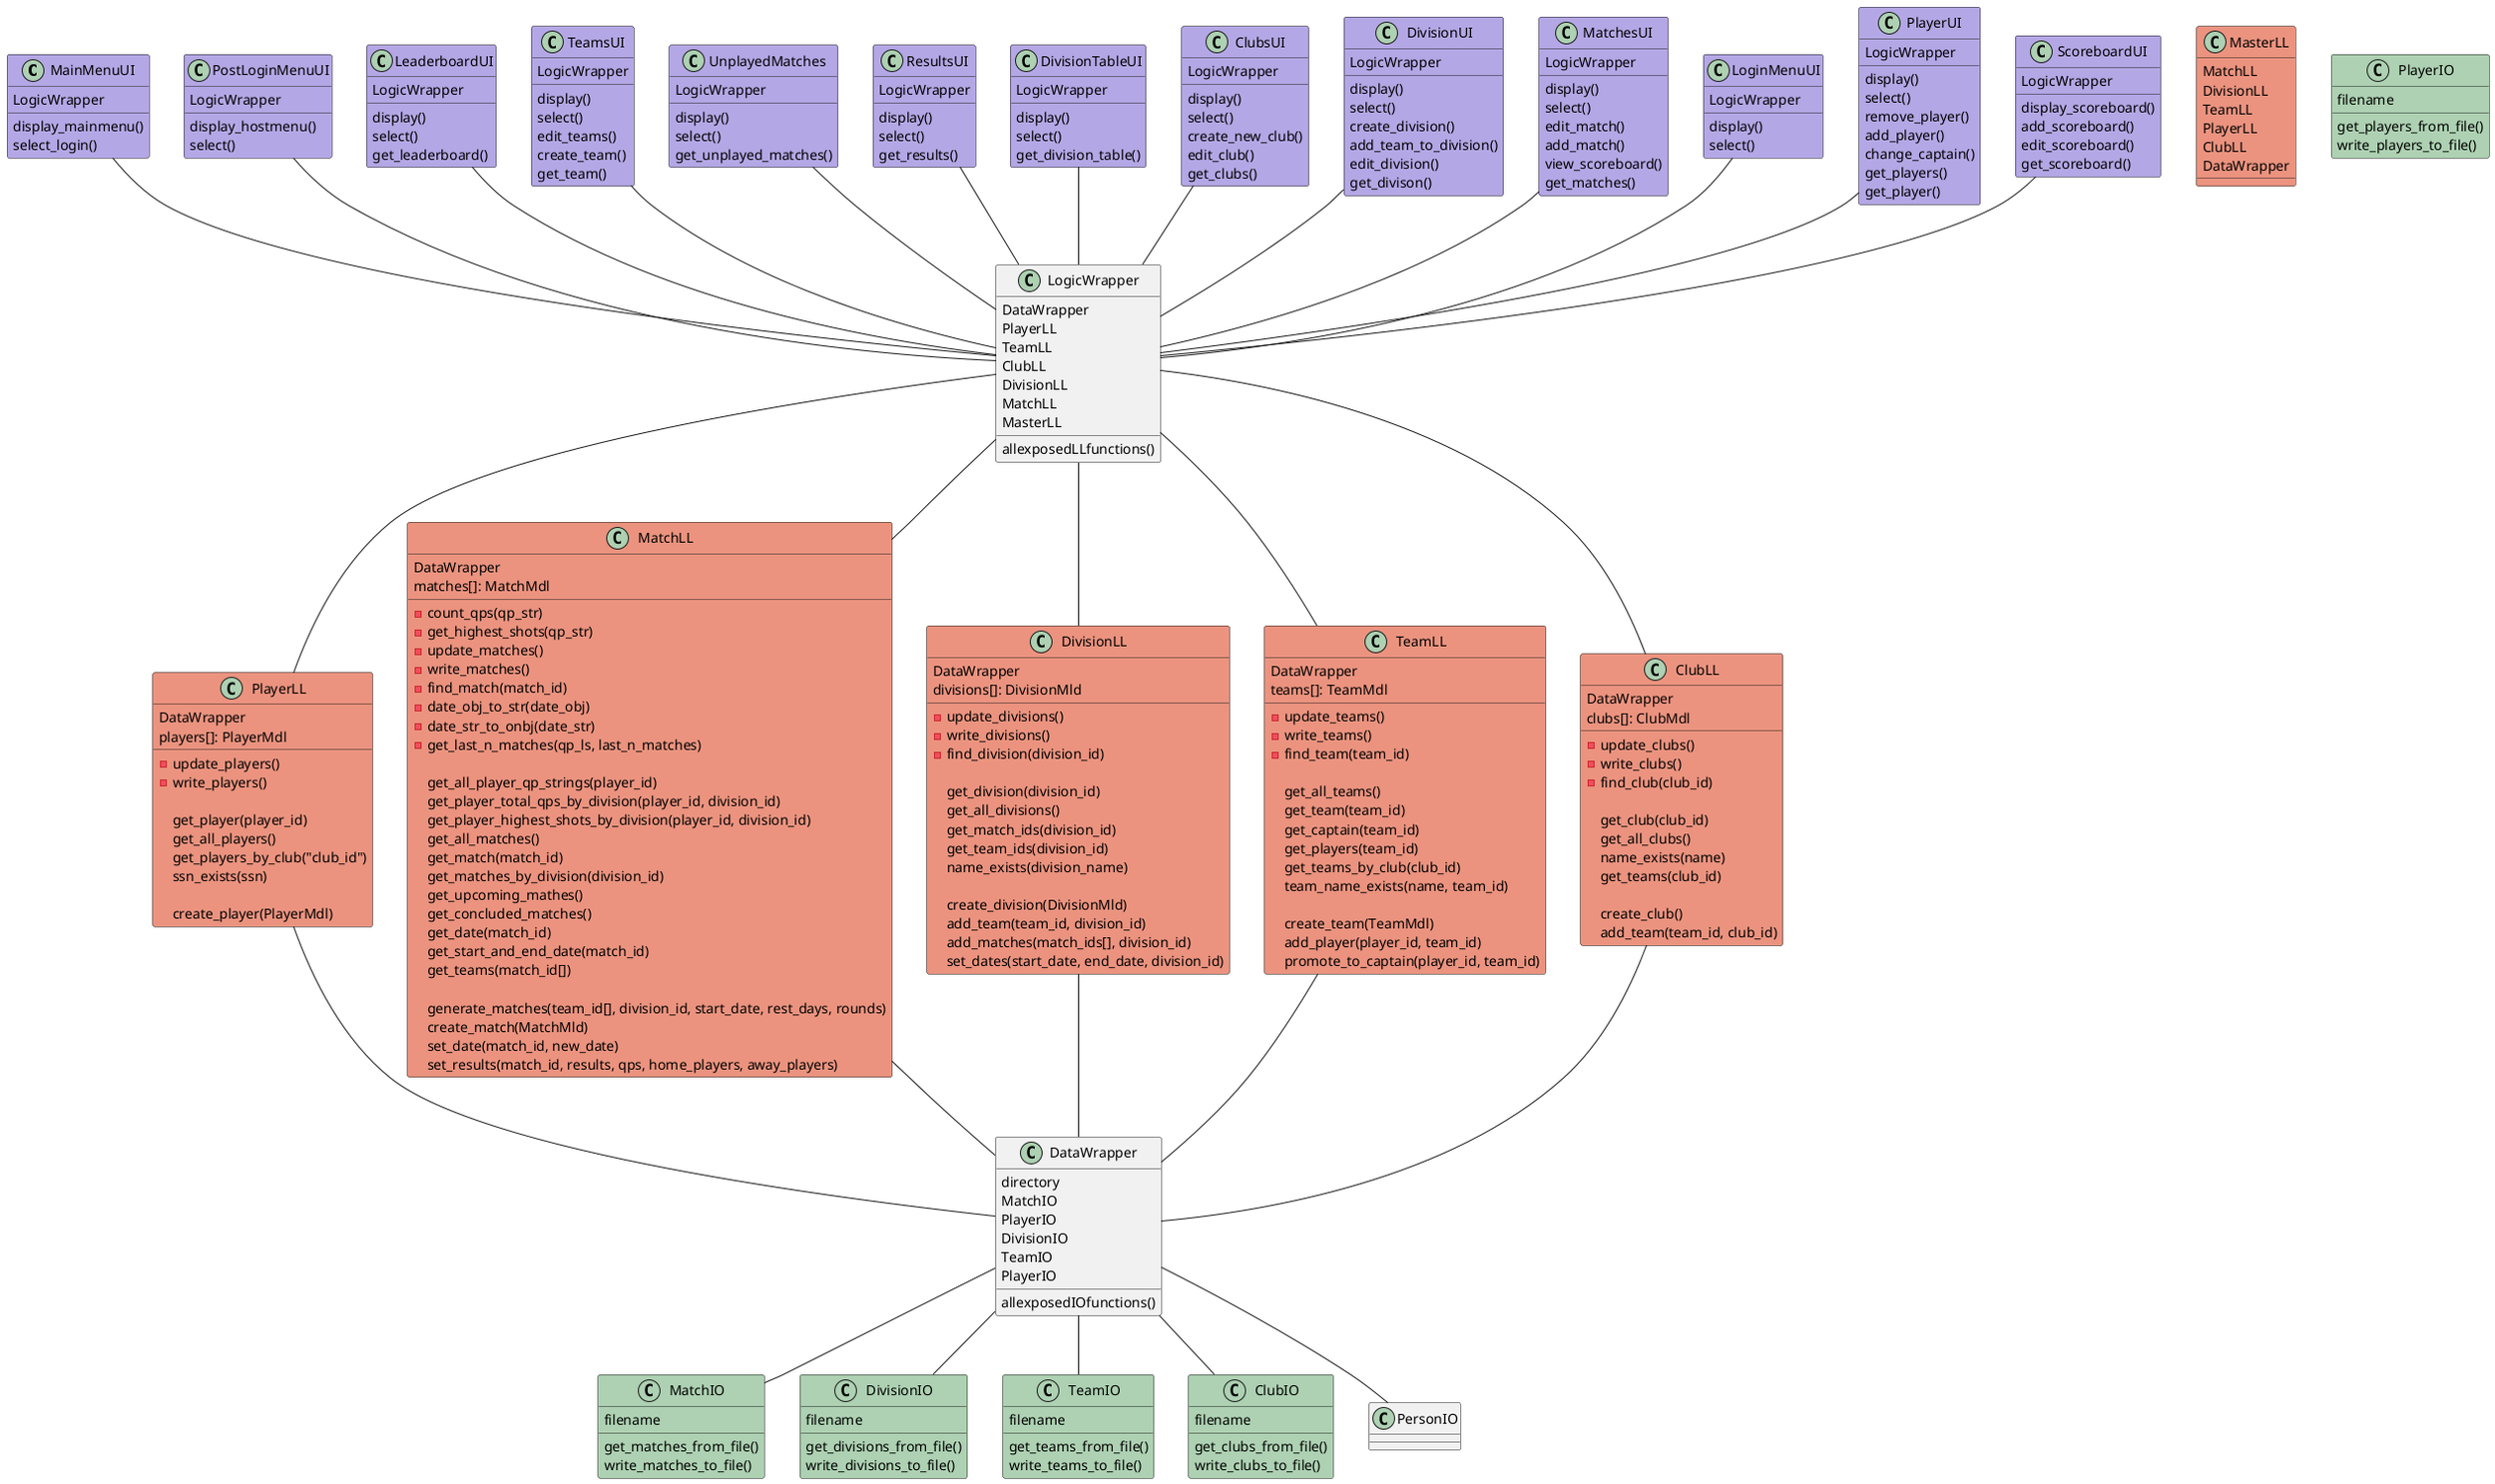 @startuml

class MainMenuUI  #B4a7e5 {
    LogicWrapper
    display_mainmenu()
    select_login()
}
class PostLoginMenuUI #B4a7e5 {
    LogicWrapper
    display_hostmenu()
    select()
}
class LeaderboardUI #B4a7e5 {
    LogicWrapper
    display()
    select()
    get_leaderboard()
}
class TeamsUI #B4a7e5{
    LogicWrapper
    display()
    select()
    edit_teams()
    create_team()
    get_team()
}
class UnplayedMatches #B4a7e5{
    LogicWrapper
    display()
    select()
    get_unplayed_matches()
}
class ResultsUI #B4a7e5{
    LogicWrapper
    display()
    select()
    get_results()
}
class DivisionTableUI #B4a7e5{
    LogicWrapper
    display()
    select()
    get_division_table()
}
class ClubsUI #B4a7e5{
    LogicWrapper
    display()
    select()
    create_new_club()
    edit_club()
    get_clubs()
}
class DivisionUI #B4a7e5{
    LogicWrapper
    display()
    select()
    create_division()
    add_team_to_division()
    edit_division()
    get_divison()
}
class MatchesUI #B4a7e5{
    LogicWrapper
    display()
    select()
    edit_match()
    add_match()
    view_scoreboard()
    get_matches()
}
class LoginMenuUI #B4a7e5{
    LogicWrapper
    display()
    select()
}

class PlayerUI #B4a7e5 {
    LogicWrapper
    display()
    select()
    remove_player()
    add_player()
    change_captain()
    get_players()
    get_player()
}

class ScoreboardUI #B4a7e5 {
    LogicWrapper
    display_scoreboard()
    add_scoreboard()
    edit_scoreboard()
    get_scoreboard()
}

class PlayerLL #EB937F{
    DataWrapper
    players[]: PlayerMdl

    -update_players()
    -write_players()

    get_player(player_id)
    get_all_players()
    get_players_by_club("club_id")
    ssn_exists(ssn)

    create_player(PlayerMdl)
}

class MatchLL #EB937F{
    DataWrapper
    matches[]: MatchMdl

    -count_qps(qp_str)
    -get_highest_shots(qp_str)
    -update_matches()
    -write_matches()
    -find_match(match_id)
    -date_obj_to_str(date_obj)
    -date_str_to_onbj(date_str)
    -get_last_n_matches(qp_ls, last_n_matches)
    
    get_all_player_qp_strings(player_id)
    get_player_total_qps_by_division(player_id, division_id)
    get_player_highest_shots_by_division(player_id, division_id)
    get_all_matches()
    get_match(match_id)
    get_matches_by_division(division_id)
    get_upcoming_mathes()
    get_concluded_matches()
    get_date(match_id)
    get_start_and_end_date(match_id)
    get_teams(match_id[])

    generate_matches(team_id[], division_id, start_date, rest_days, rounds)
    create_match(MatchMld)
    set_date(match_id, new_date)
    set_results(match_id, results, qps, home_players, away_players)
}

class DivisionLL #EB937F {
    DataWrapper
    divisions[]: DivisionMld
    
    -update_divisions()
    -write_divisions()
    -find_division(division_id)

    get_division(division_id)
    get_all_divisions()
    get_match_ids(division_id)
    get_team_ids(division_id)
    name_exists(division_name)

    create_division(DivisionMld)
    add_team(team_id, division_id)
    add_matches(match_ids[], division_id)
    set_dates(start_date, end_date, division_id)
}

class TeamLL #EB937F{
    DataWrapper
    teams[]: TeamMdl

    -update_teams()
    -write_teams()
    -find_team(team_id)

    get_all_teams()
    get_team(team_id)
    get_captain(team_id)
    get_players(team_id)
    get_teams_by_club(club_id)
    team_name_exists(name, team_id)

    create_team(TeamMdl)
    add_player(player_id, team_id)
    promote_to_captain(player_id, team_id)
}

class ClubLL #EB937F {
    DataWrapper
    clubs[]: ClubMdl

    -update_clubs()
    -write_clubs()
    -find_club(club_id)

    get_club(club_id)
    get_all_clubs()
    name_exists(name)
    get_teams(club_id)

    create_club()
    add_team(team_id, club_id)
}
class MasterLL #EB937F {
    MatchLL
    DivisionLL
    TeamLL
    PlayerLL
    ClubLL
    DataWrapper
}
class LogicWrapper{
    DataWrapper
    PlayerLL
    TeamLL
    ClubLL
    DivisionLL
    MatchLL
    MasterLL
    allexposedLLfunctions()
}



LogicWrapper -- TeamLL
LogicWrapper -- PlayerLL
LogicWrapper -- ClubLL
LogicWrapper -- DivisionLL
LogicWrapper -- MatchLL

MainMenuUI  --  LogicWrapper
LeaderboardUI -- LogicWrapper
ScoreboardUI -- LogicWrapper
DivisionUI -- LogicWrapper
PostLoginMenuUI --  LogicWrapper
UnplayedMatches -- LogicWrapper
TeamsUI -- LogicWrapper
DivisionTableUI -- LogicWrapper
ClubsUI --  LogicWrapper
MatchesUI -- LogicWrapper
LoginMenuUI -- LogicWrapper
ResultsUI -- LogicWrapper
PlayerUI-- LogicWrapper



PlayerLL -- DataWrapper 
TeamLL -- DataWrapper 
ClubLL -- DataWrapper 
DivisionLL -- DataWrapper 
MatchLL -- DataWrapper 

/'
Data layer
'/
class DataWrapper{
    directory
    MatchIO
    PlayerIO
    DivisionIO
    TeamIO
    PlayerIO
    allexposedIOfunctions()
}

class PlayerIO #ADD1b2{
    filename
    get_players_from_file()
    write_players_to_file()

}
class MatchIO #ADD1b2{
    filename
    get_matches_from_file()
    write_matches_to_file()
}
class DivisionIO #ADD1b2{
    filename
    get_divisions_from_file()
    write_divisions_to_file()
}
class TeamIO  #ADD1b2  {
    filename
    get_teams_from_file()
    write_teams_to_file()
}
class ClubIO  #ADD1b2 {
    filename
    get_clubs_from_file()
    write_clubs_to_file()

}

DataWrapper -- MatchIO
DataWrapper -- PersonIO
DataWrapper -- DivisionIO
DataWrapper -- TeamIO
DataWrapper -- ClubIO

@enduml